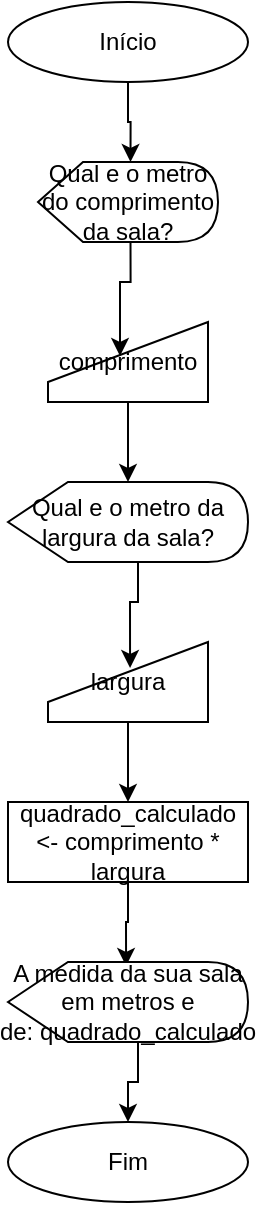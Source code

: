 <mxfile version="14.6.6" type="device"><diagram id="xX12lIVdsPMY0QTCU4lO" name="Page-1"><mxGraphModel dx="1108" dy="380" grid="1" gridSize="10" guides="1" tooltips="1" connect="1" arrows="1" fold="1" page="1" pageScale="1" pageWidth="827" pageHeight="1169" math="0" shadow="0"><root><mxCell id="0"/><mxCell id="1" parent="0"/><mxCell id="rtO5JXDREijXyP-n7Vfw-17" style="edgeStyle=orthogonalEdgeStyle;rounded=0;orthogonalLoop=1;jettySize=auto;html=1;exitX=0.5;exitY=1;exitDx=0;exitDy=0;entryX=0;entryY=0;entryDx=46.25;entryDy=0;entryPerimeter=0;" edge="1" parent="1" source="rtO5JXDREijXyP-n7Vfw-1" target="rtO5JXDREijXyP-n7Vfw-2"><mxGeometry relative="1" as="geometry"/></mxCell><mxCell id="rtO5JXDREijXyP-n7Vfw-1" value="Início" style="ellipse;whiteSpace=wrap;html=1;" vertex="1" parent="1"><mxGeometry x="40" y="40" width="120" height="40" as="geometry"/></mxCell><mxCell id="rtO5JXDREijXyP-n7Vfw-18" style="edgeStyle=orthogonalEdgeStyle;rounded=0;orthogonalLoop=1;jettySize=auto;html=1;exitX=0;exitY=0;exitDx=46.25;exitDy=40;exitPerimeter=0;entryX=0.45;entryY=0.425;entryDx=0;entryDy=0;entryPerimeter=0;" edge="1" parent="1" source="rtO5JXDREijXyP-n7Vfw-2" target="rtO5JXDREijXyP-n7Vfw-4"><mxGeometry relative="1" as="geometry"/></mxCell><mxCell id="rtO5JXDREijXyP-n7Vfw-2" value="Qual e o metro do comprimento da sala?" style="shape=display;whiteSpace=wrap;html=1;" vertex="1" parent="1"><mxGeometry x="55" y="120" width="90" height="40" as="geometry"/></mxCell><mxCell id="rtO5JXDREijXyP-n7Vfw-7" style="edgeStyle=orthogonalEdgeStyle;rounded=0;orthogonalLoop=1;jettySize=auto;html=1;exitX=0.5;exitY=1;exitDx=0;exitDy=0;entryX=0.5;entryY=0;entryDx=0;entryDy=0;" edge="1" parent="1" source="rtO5JXDREijXyP-n7Vfw-4"><mxGeometry relative="1" as="geometry"><mxPoint x="100" y="280" as="targetPoint"/></mxGeometry></mxCell><mxCell id="rtO5JXDREijXyP-n7Vfw-4" value="comprimento" style="shape=manualInput;whiteSpace=wrap;html=1;" vertex="1" parent="1"><mxGeometry x="60" y="200" width="80" height="40" as="geometry"/></mxCell><mxCell id="rtO5JXDREijXyP-n7Vfw-20" style="edgeStyle=orthogonalEdgeStyle;rounded=0;orthogonalLoop=1;jettySize=auto;html=1;exitX=0;exitY=0;exitDx=65;exitDy=40;exitPerimeter=0;entryX=0.513;entryY=0.325;entryDx=0;entryDy=0;entryPerimeter=0;" edge="1" parent="1" source="rtO5JXDREijXyP-n7Vfw-8" target="rtO5JXDREijXyP-n7Vfw-19"><mxGeometry relative="1" as="geometry"/></mxCell><mxCell id="rtO5JXDREijXyP-n7Vfw-8" value="Qual e o metro da largura da sala?" style="shape=display;whiteSpace=wrap;html=1;" vertex="1" parent="1"><mxGeometry x="40" y="280" width="120" height="40" as="geometry"/></mxCell><mxCell id="rtO5JXDREijXyP-n7Vfw-10" value="Fim" style="ellipse;whiteSpace=wrap;html=1;" vertex="1" parent="1"><mxGeometry x="40" y="600" width="120" height="40" as="geometry"/></mxCell><mxCell id="rtO5JXDREijXyP-n7Vfw-22" style="edgeStyle=orthogonalEdgeStyle;rounded=0;orthogonalLoop=1;jettySize=auto;html=1;exitX=0.5;exitY=1;exitDx=0;exitDy=0;entryX=0.5;entryY=0;entryDx=0;entryDy=0;" edge="1" parent="1" source="rtO5JXDREijXyP-n7Vfw-19" target="rtO5JXDREijXyP-n7Vfw-21"><mxGeometry relative="1" as="geometry"/></mxCell><mxCell id="rtO5JXDREijXyP-n7Vfw-19" value="largura" style="shape=manualInput;whiteSpace=wrap;html=1;" vertex="1" parent="1"><mxGeometry x="60" y="360" width="80" height="40" as="geometry"/></mxCell><mxCell id="rtO5JXDREijXyP-n7Vfw-24" style="edgeStyle=orthogonalEdgeStyle;rounded=0;orthogonalLoop=1;jettySize=auto;html=1;exitX=0.5;exitY=1;exitDx=0;exitDy=0;entryX=0.492;entryY=0.05;entryDx=0;entryDy=0;entryPerimeter=0;" edge="1" parent="1" source="rtO5JXDREijXyP-n7Vfw-21" target="rtO5JXDREijXyP-n7Vfw-23"><mxGeometry relative="1" as="geometry"/></mxCell><mxCell id="rtO5JXDREijXyP-n7Vfw-21" value="quadrado_calculado &amp;lt;- comprimento * largura" style="rounded=0;whiteSpace=wrap;html=1;" vertex="1" parent="1"><mxGeometry x="40" y="440" width="120" height="40" as="geometry"/></mxCell><mxCell id="rtO5JXDREijXyP-n7Vfw-25" style="edgeStyle=orthogonalEdgeStyle;rounded=0;orthogonalLoop=1;jettySize=auto;html=1;exitX=0;exitY=0;exitDx=65;exitDy=40;exitPerimeter=0;entryX=0.5;entryY=0;entryDx=0;entryDy=0;" edge="1" parent="1" source="rtO5JXDREijXyP-n7Vfw-23" target="rtO5JXDREijXyP-n7Vfw-10"><mxGeometry relative="1" as="geometry"/></mxCell><mxCell id="rtO5JXDREijXyP-n7Vfw-23" value="A medida da sua sala em metros e de:&amp;nbsp;quadrado_calculado" style="shape=display;whiteSpace=wrap;html=1;" vertex="1" parent="1"><mxGeometry x="40" y="520" width="120" height="40" as="geometry"/></mxCell></root></mxGraphModel></diagram></mxfile>